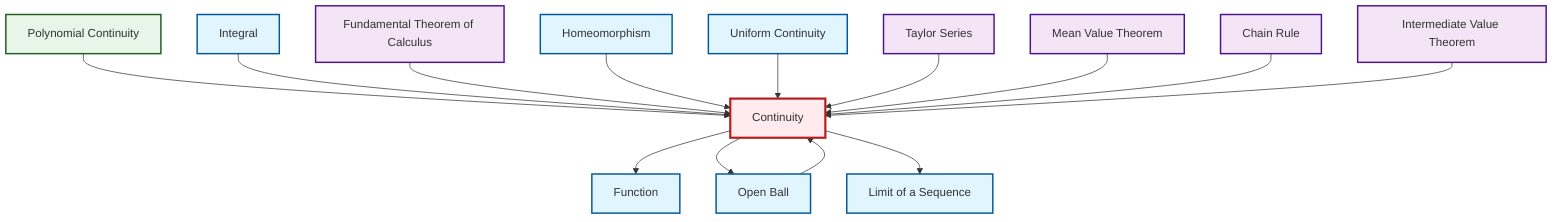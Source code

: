 graph TD
    classDef definition fill:#e1f5fe,stroke:#01579b,stroke-width:2px
    classDef theorem fill:#f3e5f5,stroke:#4a148c,stroke-width:2px
    classDef axiom fill:#fff3e0,stroke:#e65100,stroke-width:2px
    classDef example fill:#e8f5e9,stroke:#1b5e20,stroke-width:2px
    classDef current fill:#ffebee,stroke:#b71c1c,stroke-width:3px
    thm-fundamental-calculus["Fundamental Theorem of Calculus"]:::theorem
    def-homeomorphism["Homeomorphism"]:::definition
    thm-chain-rule["Chain Rule"]:::theorem
    thm-taylor-series["Taylor Series"]:::theorem
    def-integral["Integral"]:::definition
    def-uniform-continuity["Uniform Continuity"]:::definition
    def-limit["Limit of a Sequence"]:::definition
    def-function["Function"]:::definition
    def-continuity["Continuity"]:::definition
    thm-intermediate-value["Intermediate Value Theorem"]:::theorem
    def-open-ball["Open Ball"]:::definition
    ex-polynomial-continuity["Polynomial Continuity"]:::example
    thm-mean-value["Mean Value Theorem"]:::theorem
    def-continuity --> def-function
    ex-polynomial-continuity --> def-continuity
    def-integral --> def-continuity
    thm-fundamental-calculus --> def-continuity
    def-homeomorphism --> def-continuity
    def-uniform-continuity --> def-continuity
    def-open-ball --> def-continuity
    def-continuity --> def-open-ball
    thm-taylor-series --> def-continuity
    thm-mean-value --> def-continuity
    thm-chain-rule --> def-continuity
    def-continuity --> def-limit
    thm-intermediate-value --> def-continuity
    class def-continuity current